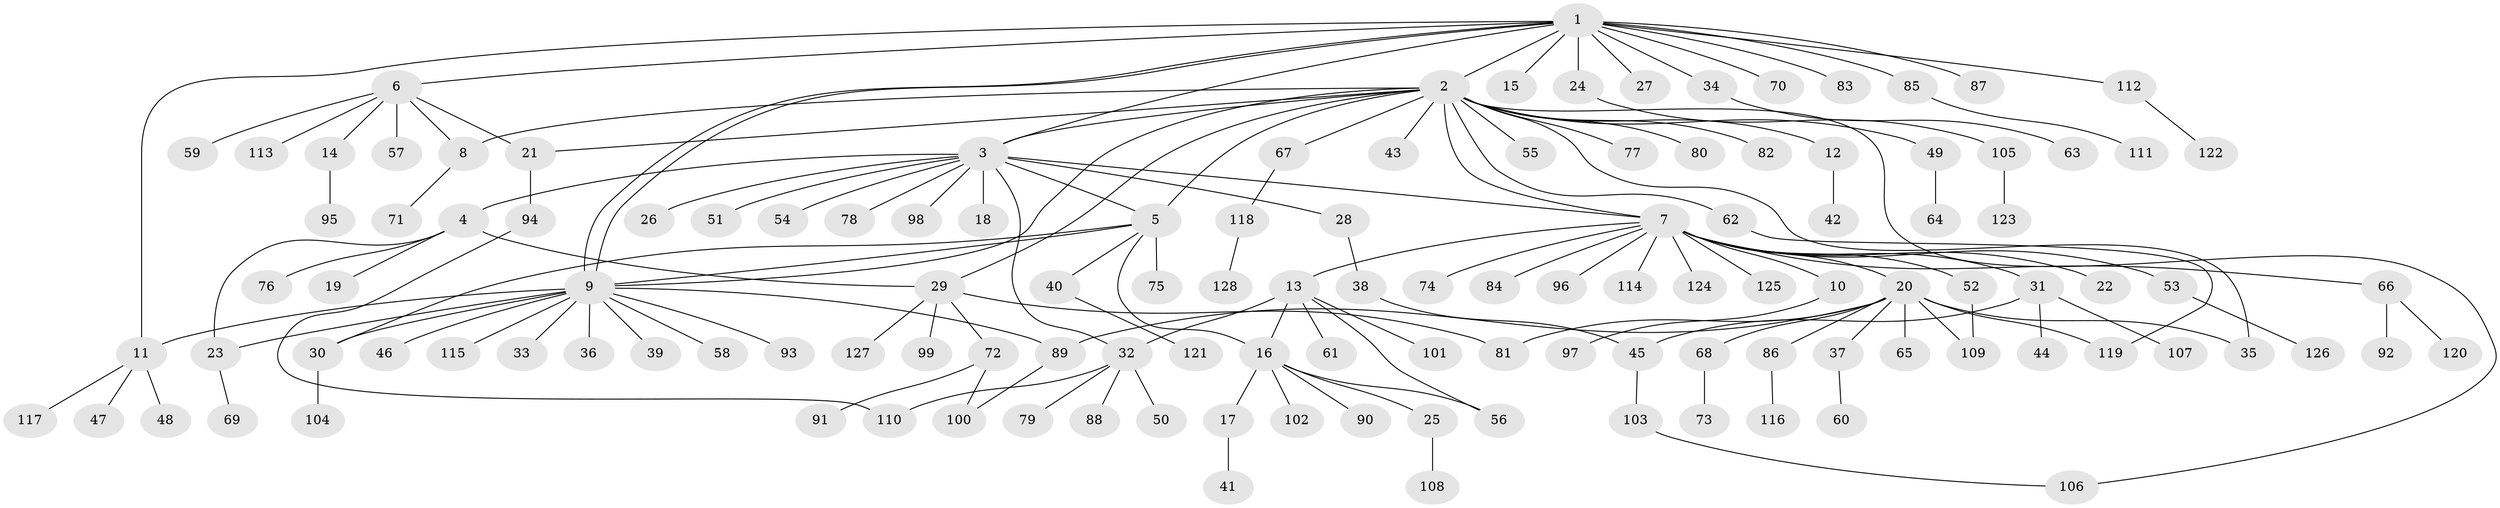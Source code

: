 // Generated by graph-tools (version 1.1) at 2025/49/03/09/25 03:49:53]
// undirected, 128 vertices, 151 edges
graph export_dot {
graph [start="1"]
  node [color=gray90,style=filled];
  1;
  2;
  3;
  4;
  5;
  6;
  7;
  8;
  9;
  10;
  11;
  12;
  13;
  14;
  15;
  16;
  17;
  18;
  19;
  20;
  21;
  22;
  23;
  24;
  25;
  26;
  27;
  28;
  29;
  30;
  31;
  32;
  33;
  34;
  35;
  36;
  37;
  38;
  39;
  40;
  41;
  42;
  43;
  44;
  45;
  46;
  47;
  48;
  49;
  50;
  51;
  52;
  53;
  54;
  55;
  56;
  57;
  58;
  59;
  60;
  61;
  62;
  63;
  64;
  65;
  66;
  67;
  68;
  69;
  70;
  71;
  72;
  73;
  74;
  75;
  76;
  77;
  78;
  79;
  80;
  81;
  82;
  83;
  84;
  85;
  86;
  87;
  88;
  89;
  90;
  91;
  92;
  93;
  94;
  95;
  96;
  97;
  98;
  99;
  100;
  101;
  102;
  103;
  104;
  105;
  106;
  107;
  108;
  109;
  110;
  111;
  112;
  113;
  114;
  115;
  116;
  117;
  118;
  119;
  120;
  121;
  122;
  123;
  124;
  125;
  126;
  127;
  128;
  1 -- 2;
  1 -- 3;
  1 -- 6;
  1 -- 9;
  1 -- 9;
  1 -- 11;
  1 -- 15;
  1 -- 24;
  1 -- 27;
  1 -- 34;
  1 -- 70;
  1 -- 83;
  1 -- 85;
  1 -- 87;
  1 -- 112;
  2 -- 3;
  2 -- 5;
  2 -- 7;
  2 -- 8;
  2 -- 9;
  2 -- 12;
  2 -- 21;
  2 -- 29;
  2 -- 35;
  2 -- 43;
  2 -- 49;
  2 -- 55;
  2 -- 62;
  2 -- 67;
  2 -- 77;
  2 -- 80;
  2 -- 82;
  2 -- 106;
  3 -- 4;
  3 -- 5;
  3 -- 7;
  3 -- 18;
  3 -- 26;
  3 -- 28;
  3 -- 32;
  3 -- 51;
  3 -- 54;
  3 -- 78;
  3 -- 98;
  4 -- 19;
  4 -- 23;
  4 -- 29;
  4 -- 76;
  5 -- 9;
  5 -- 16;
  5 -- 30;
  5 -- 40;
  5 -- 75;
  6 -- 8;
  6 -- 14;
  6 -- 21;
  6 -- 57;
  6 -- 59;
  6 -- 113;
  7 -- 10;
  7 -- 13;
  7 -- 20;
  7 -- 22;
  7 -- 31;
  7 -- 52;
  7 -- 53;
  7 -- 66;
  7 -- 74;
  7 -- 84;
  7 -- 96;
  7 -- 114;
  7 -- 124;
  7 -- 125;
  8 -- 71;
  9 -- 11;
  9 -- 23;
  9 -- 30;
  9 -- 33;
  9 -- 36;
  9 -- 39;
  9 -- 46;
  9 -- 58;
  9 -- 89;
  9 -- 93;
  9 -- 115;
  10 -- 97;
  11 -- 47;
  11 -- 48;
  11 -- 117;
  12 -- 42;
  13 -- 16;
  13 -- 32;
  13 -- 56;
  13 -- 61;
  13 -- 101;
  14 -- 95;
  16 -- 17;
  16 -- 25;
  16 -- 56;
  16 -- 90;
  16 -- 102;
  17 -- 41;
  20 -- 35;
  20 -- 37;
  20 -- 65;
  20 -- 68;
  20 -- 81;
  20 -- 86;
  20 -- 89;
  20 -- 109;
  20 -- 119;
  21 -- 94;
  23 -- 69;
  24 -- 105;
  25 -- 108;
  28 -- 38;
  29 -- 72;
  29 -- 81;
  29 -- 99;
  29 -- 127;
  30 -- 104;
  31 -- 44;
  31 -- 45;
  31 -- 107;
  32 -- 50;
  32 -- 79;
  32 -- 88;
  32 -- 110;
  34 -- 63;
  37 -- 60;
  38 -- 45;
  40 -- 121;
  45 -- 103;
  49 -- 64;
  52 -- 109;
  53 -- 126;
  62 -- 119;
  66 -- 92;
  66 -- 120;
  67 -- 118;
  68 -- 73;
  72 -- 91;
  72 -- 100;
  85 -- 111;
  86 -- 116;
  89 -- 100;
  94 -- 110;
  103 -- 106;
  105 -- 123;
  112 -- 122;
  118 -- 128;
}
